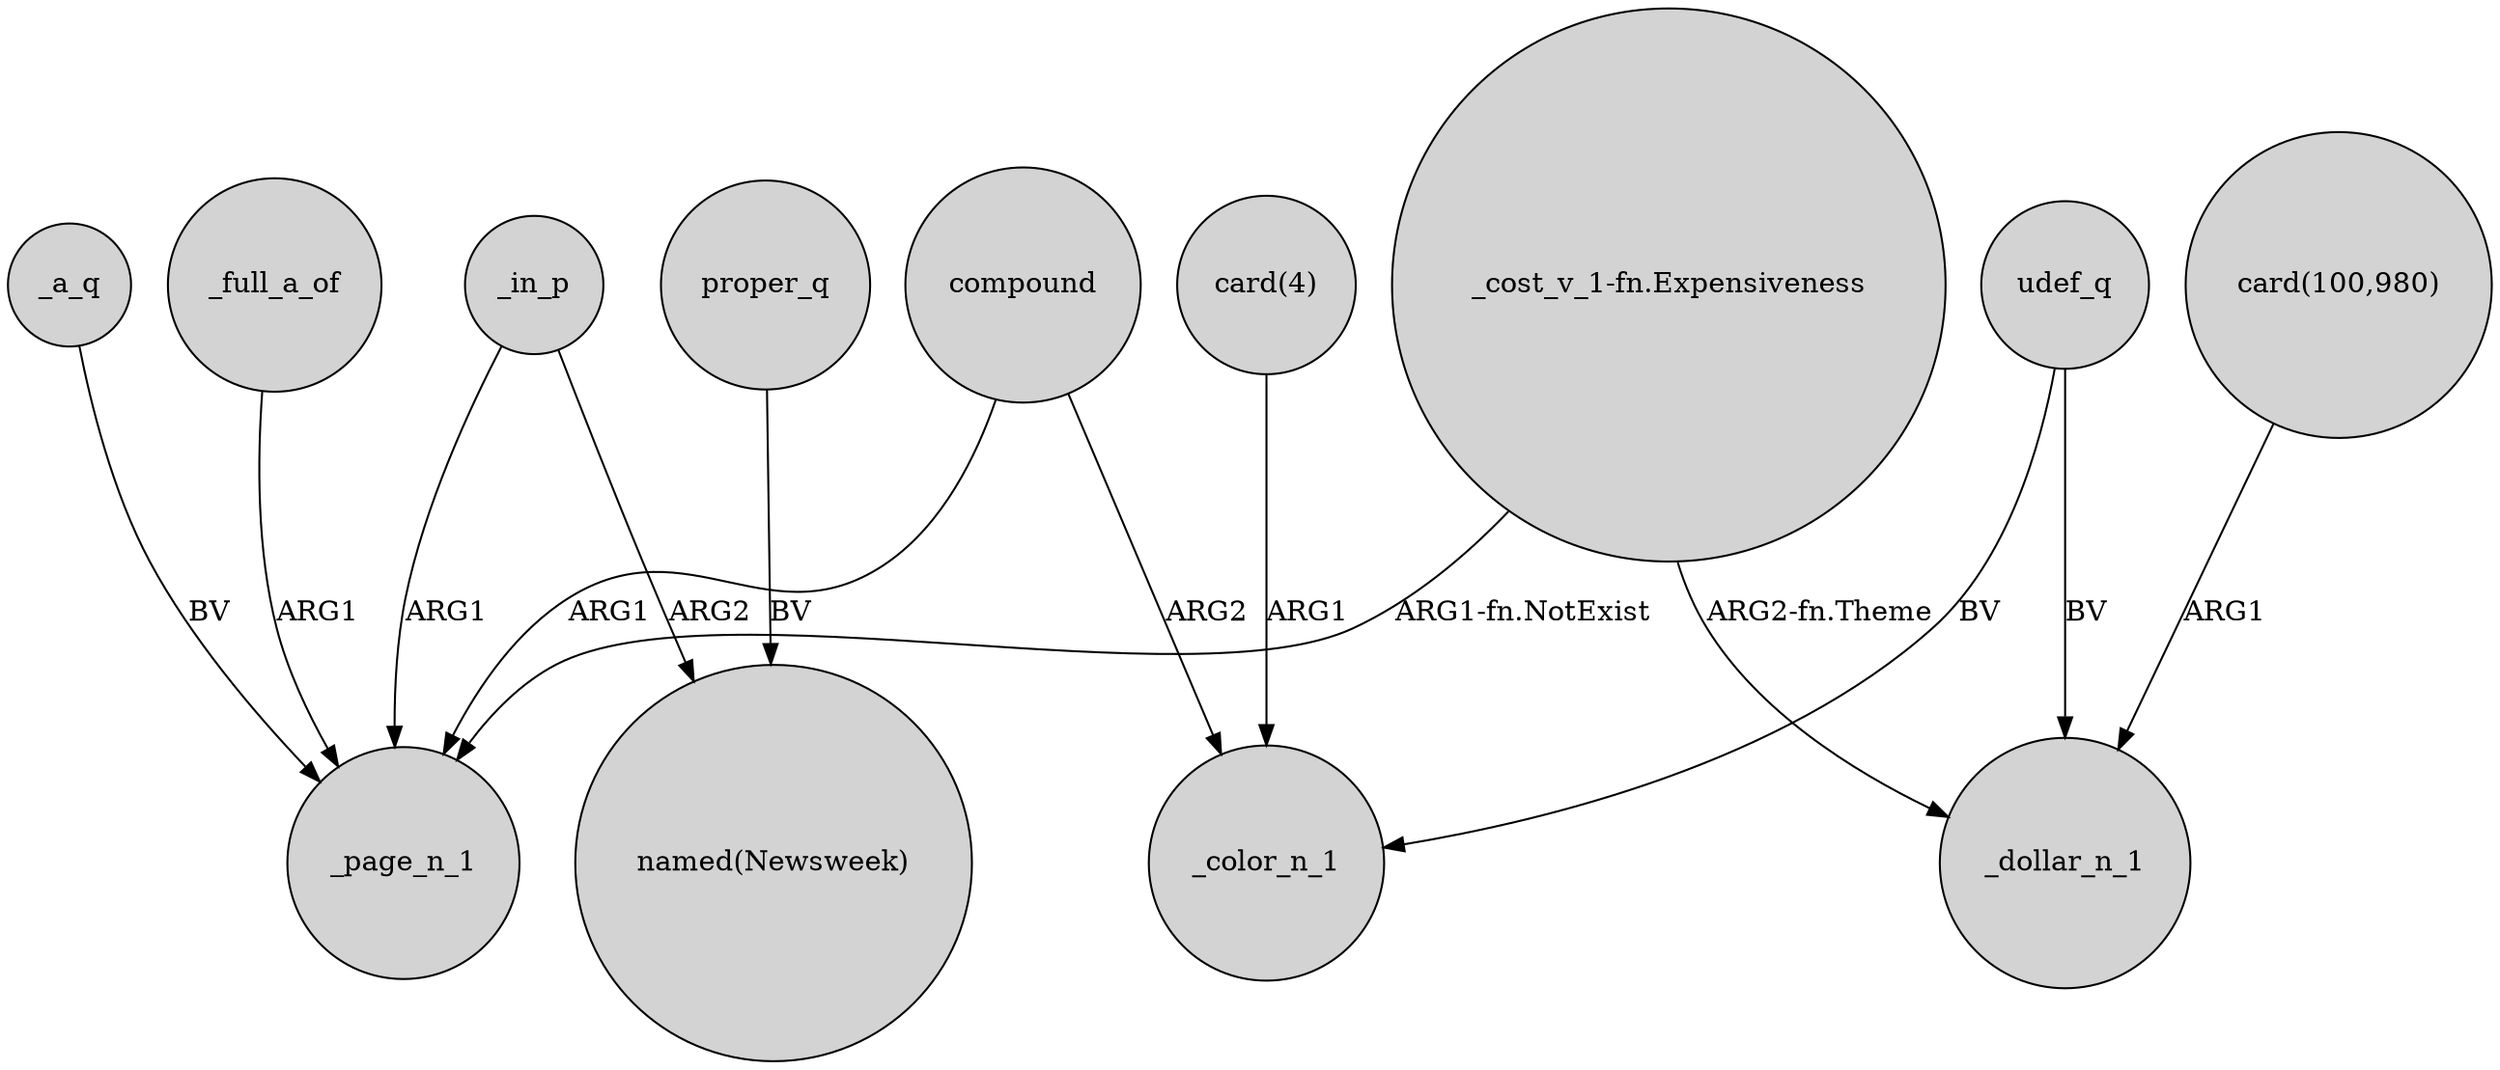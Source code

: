 digraph {
	node [shape=circle style=filled]
	compound -> _page_n_1 [label=ARG1]
	udef_q -> _color_n_1 [label=BV]
	proper_q -> "named(Newsweek)" [label=BV]
	_a_q -> _page_n_1 [label=BV]
	compound -> _color_n_1 [label=ARG2]
	_in_p -> "named(Newsweek)" [label=ARG2]
	udef_q -> _dollar_n_1 [label=BV]
	"card(4)" -> _color_n_1 [label=ARG1]
	_in_p -> _page_n_1 [label=ARG1]
	"_cost_v_1-fn.Expensiveness" -> _dollar_n_1 [label="ARG2-fn.Theme"]
	_full_a_of -> _page_n_1 [label=ARG1]
	"_cost_v_1-fn.Expensiveness" -> _page_n_1 [label="ARG1-fn.NotExist"]
	"card(100,980)" -> _dollar_n_1 [label=ARG1]
}

